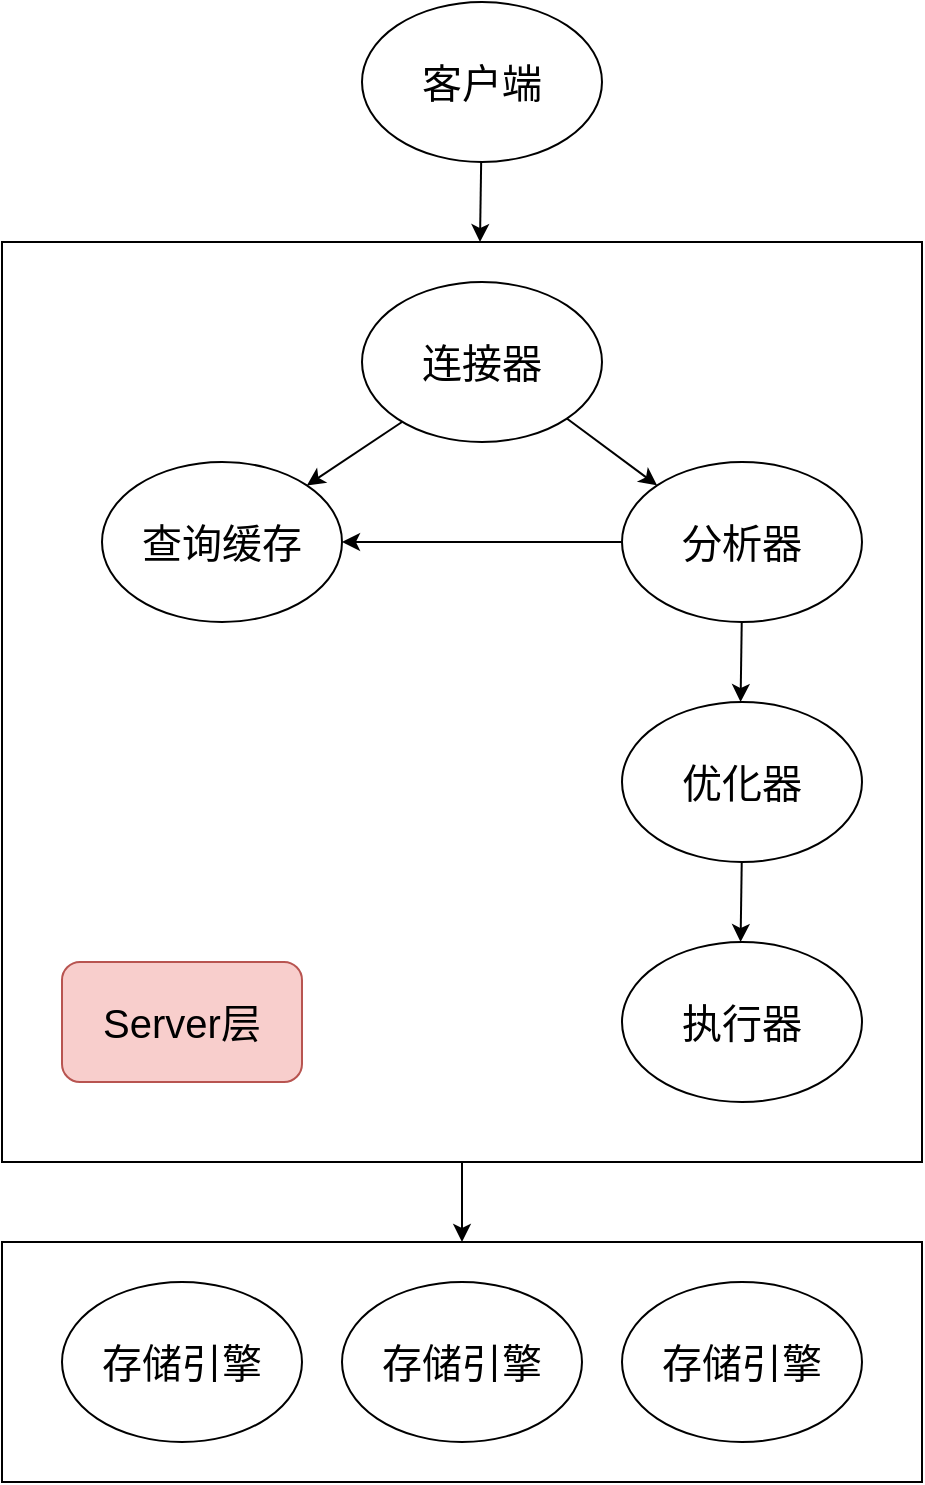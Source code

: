 <mxfile version="14.5.3" type="github">
  <diagram id="PbG4Fj4FKivZKdx_B7DZ" name="第 1 页">
    <mxGraphModel dx="1483" dy="783" grid="1" gridSize="10" guides="1" tooltips="1" connect="1" arrows="1" fold="1" page="1" pageScale="1" pageWidth="850" pageHeight="1100" math="0" shadow="0">
      <root>
        <mxCell id="0" />
        <mxCell id="1" parent="0" />
        <mxCell id="bmLX54Bhof7FAH2AIRii-1" value="" style="whiteSpace=wrap;html=1;aspect=fixed;" vertex="1" parent="1">
          <mxGeometry x="300" y="200" width="460" height="460" as="geometry" />
        </mxCell>
        <mxCell id="bmLX54Bhof7FAH2AIRii-3" value="&lt;font style=&quot;font-size: 20px&quot;&gt;客户端&lt;/font&gt;" style="ellipse;whiteSpace=wrap;html=1;" vertex="1" parent="1">
          <mxGeometry x="480" y="80" width="120" height="80" as="geometry" />
        </mxCell>
        <mxCell id="bmLX54Bhof7FAH2AIRii-4" value="&lt;font style=&quot;font-size: 20px&quot;&gt;连接器&lt;/font&gt;" style="ellipse;whiteSpace=wrap;html=1;" vertex="1" parent="1">
          <mxGeometry x="480" y="220" width="120" height="80" as="geometry" />
        </mxCell>
        <mxCell id="bmLX54Bhof7FAH2AIRii-5" value="&lt;font style=&quot;font-size: 20px&quot;&gt;分析器&lt;/font&gt;" style="ellipse;whiteSpace=wrap;html=1;" vertex="1" parent="1">
          <mxGeometry x="610" y="310" width="120" height="80" as="geometry" />
        </mxCell>
        <mxCell id="bmLX54Bhof7FAH2AIRii-6" value="&lt;font style=&quot;font-size: 20px&quot;&gt;查询缓存&lt;/font&gt;" style="ellipse;whiteSpace=wrap;html=1;" vertex="1" parent="1">
          <mxGeometry x="350" y="310" width="120" height="80" as="geometry" />
        </mxCell>
        <mxCell id="bmLX54Bhof7FAH2AIRii-7" value="&lt;font style=&quot;font-size: 20px&quot;&gt;优化器&lt;/font&gt;" style="ellipse;whiteSpace=wrap;html=1;" vertex="1" parent="1">
          <mxGeometry x="610" y="430" width="120" height="80" as="geometry" />
        </mxCell>
        <mxCell id="bmLX54Bhof7FAH2AIRii-8" value="&lt;font style=&quot;font-size: 20px&quot;&gt;执行器&lt;/font&gt;" style="ellipse;whiteSpace=wrap;html=1;" vertex="1" parent="1">
          <mxGeometry x="610" y="550" width="120" height="80" as="geometry" />
        </mxCell>
        <mxCell id="bmLX54Bhof7FAH2AIRii-10" value="" style="rounded=0;whiteSpace=wrap;html=1;" vertex="1" parent="1">
          <mxGeometry x="300" y="700" width="460" height="120" as="geometry" />
        </mxCell>
        <mxCell id="bmLX54Bhof7FAH2AIRii-13" value="&lt;font style=&quot;font-size: 20px&quot;&gt;存储引擎&lt;/font&gt;" style="ellipse;whiteSpace=wrap;html=1;" vertex="1" parent="1">
          <mxGeometry x="610" y="720" width="120" height="80" as="geometry" />
        </mxCell>
        <mxCell id="bmLX54Bhof7FAH2AIRii-14" value="&lt;font style=&quot;font-size: 20px&quot;&gt;存储引擎&lt;/font&gt;" style="ellipse;whiteSpace=wrap;html=1;" vertex="1" parent="1">
          <mxGeometry x="470" y="720" width="120" height="80" as="geometry" />
        </mxCell>
        <mxCell id="bmLX54Bhof7FAH2AIRii-15" value="&lt;font style=&quot;font-size: 20px&quot;&gt;存储引擎&lt;/font&gt;" style="ellipse;whiteSpace=wrap;html=1;" vertex="1" parent="1">
          <mxGeometry x="330" y="720" width="120" height="80" as="geometry" />
        </mxCell>
        <mxCell id="bmLX54Bhof7FAH2AIRii-16" value="" style="endArrow=classic;html=1;" edge="1" parent="1">
          <mxGeometry width="50" height="50" relative="1" as="geometry">
            <mxPoint x="539.58" y="160" as="sourcePoint" />
            <mxPoint x="539" y="200" as="targetPoint" />
          </mxGeometry>
        </mxCell>
        <mxCell id="bmLX54Bhof7FAH2AIRii-17" value="" style="endArrow=classic;html=1;" edge="1" parent="1">
          <mxGeometry width="50" height="50" relative="1" as="geometry">
            <mxPoint x="669.87" y="390.0" as="sourcePoint" />
            <mxPoint x="669.29" y="430.0" as="targetPoint" />
          </mxGeometry>
        </mxCell>
        <mxCell id="bmLX54Bhof7FAH2AIRii-18" value="" style="endArrow=classic;html=1;" edge="1" parent="1">
          <mxGeometry width="50" height="50" relative="1" as="geometry">
            <mxPoint x="669.87" y="510.0" as="sourcePoint" />
            <mxPoint x="669.29" y="550.0" as="targetPoint" />
          </mxGeometry>
        </mxCell>
        <mxCell id="bmLX54Bhof7FAH2AIRii-27" value="" style="endArrow=classic;html=1;entryX=1;entryY=0;entryDx=0;entryDy=0;" edge="1" parent="1" target="bmLX54Bhof7FAH2AIRii-6">
          <mxGeometry width="50" height="50" relative="1" as="geometry">
            <mxPoint x="500" y="290" as="sourcePoint" />
            <mxPoint x="466.76" y="331.04" as="targetPoint" />
          </mxGeometry>
        </mxCell>
        <mxCell id="bmLX54Bhof7FAH2AIRii-28" value="" style="endArrow=classic;html=1;entryX=0;entryY=0;entryDx=0;entryDy=0;exitX=1;exitY=1;exitDx=0;exitDy=0;" edge="1" parent="1" source="bmLX54Bhof7FAH2AIRii-4" target="bmLX54Bhof7FAH2AIRii-5">
          <mxGeometry width="50" height="50" relative="1" as="geometry">
            <mxPoint x="610" y="290" as="sourcePoint" />
            <mxPoint x="576.76" y="331.04" as="targetPoint" />
          </mxGeometry>
        </mxCell>
        <mxCell id="bmLX54Bhof7FAH2AIRii-31" value="" style="endArrow=classic;html=1;entryX=1;entryY=0.5;entryDx=0;entryDy=0;exitX=0;exitY=0.5;exitDx=0;exitDy=0;" edge="1" parent="1" source="bmLX54Bhof7FAH2AIRii-5" target="bmLX54Bhof7FAH2AIRii-6">
          <mxGeometry width="50" height="50" relative="1" as="geometry">
            <mxPoint x="260" y="480" as="sourcePoint" />
            <mxPoint x="310" y="430" as="targetPoint" />
          </mxGeometry>
        </mxCell>
        <mxCell id="bmLX54Bhof7FAH2AIRii-32" value="" style="endArrow=classic;html=1;entryX=0.5;entryY=0;entryDx=0;entryDy=0;exitX=0.5;exitY=1;exitDx=0;exitDy=0;" edge="1" parent="1" source="bmLX54Bhof7FAH2AIRii-1" target="bmLX54Bhof7FAH2AIRii-10">
          <mxGeometry width="50" height="50" relative="1" as="geometry">
            <mxPoint x="260" y="480" as="sourcePoint" />
            <mxPoint x="310" y="430" as="targetPoint" />
          </mxGeometry>
        </mxCell>
        <mxCell id="bmLX54Bhof7FAH2AIRii-33" value="&lt;font style=&quot;font-size: 20px&quot;&gt;Server层&lt;/font&gt;" style="rounded=1;whiteSpace=wrap;html=1;fillColor=#f8cecc;strokeColor=#b85450;" vertex="1" parent="1">
          <mxGeometry x="330" y="560" width="120" height="60" as="geometry" />
        </mxCell>
      </root>
    </mxGraphModel>
  </diagram>
</mxfile>
